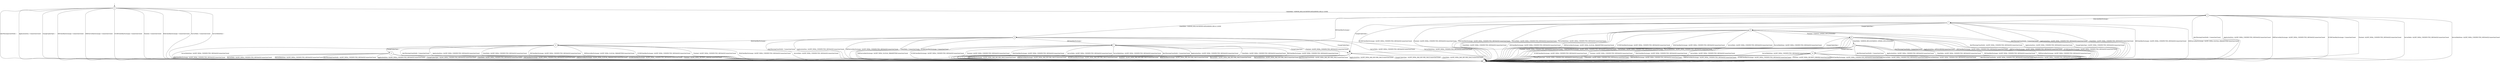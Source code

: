 digraph g {
__start0 [label="" shape="none"];

	s0 [shape="circle" label="0"];
	s1 [shape="circle" label="1"];
	s2 [shape="circle" label="2"];
	s3 [shape="circle" label="3"];
	s4 [shape="circle" label="4"];
	s5 [shape="circle" label="5"];
	s6 [shape="circle" label="6"];
	s7 [shape="circle" label="7"];
	s8 [shape="circle" label="8"];
	s9 [shape="circle" label="9"];
	s10 [shape="circle" label="10"];
	s11 [shape="circle" label="11"];
	s12 [shape="circle" label="12"];
	s0 -> s1 [label="AlertWarningCloseNotify / -"];
	s0 -> s1 [label="ApplicationData / ConnectionClosed"];
	s0 -> s1 [label="ChangeCipherSpec / -"];
	s0 -> s2 [label="ClientHello / SERVER_HELLO|CERTIFICATE|SERVER_HELLO_DONE"];
	s0 -> s1 [label="DHClientKeyExchange / ConnectionClosed"];
	s0 -> s1 [label="DHEServerKeyExchange / ConnectionClosed"];
	s0 -> s1 [label="ECDHClientKeyExchange / ConnectionClosed"];
	s0 -> s1 [label="Finished / ConnectionClosed"];
	s0 -> s1 [label="RSAClientKeyExchange / ConnectionClosed"];
	s0 -> s1 [label="ServerHello / ConnectionClosed"];
	s0 -> s1 [label="ServerHelloDone / -"];
	s1 -> s1 [label="AlertWarningCloseNotify / ConnectionClosed"];
	s1 -> s1 [label="ApplicationData / ConnectionClosed"];
	s1 -> s1 [label="ChangeCipherSpec / ConnectionClosed"];
	s1 -> s1 [label="ClientHello / ConnectionClosed"];
	s1 -> s1 [label="DHClientKeyExchange / ConnectionClosed"];
	s1 -> s1 [label="DHEServerKeyExchange / ConnectionClosed"];
	s1 -> s1 [label="ECDHClientKeyExchange / ConnectionClosed"];
	s1 -> s1 [label="Finished / ConnectionClosed"];
	s1 -> s1 [label="RSAClientKeyExchange / ConnectionClosed"];
	s1 -> s1 [label="ServerHello / ConnectionClosed"];
	s1 -> s1 [label="ServerHelloDone / ConnectionClosed"];
	s2 -> s1 [label="AlertWarningCloseNotify / ConnectionClosed"];
	s2 -> s1 [label="ApplicationData / ALERT_FATAL_UNEXPECTED_MESSAGE|ConnectionClosed"];
	s2 -> s3 [label="ChangeCipherSpec / -"];
	s2 -> s4 [label="ClientHello / SERVER_HELLO|CERTIFICATE|SERVER_HELLO_DONE"];
	s2 -> s5 [label="DHClientKeyExchange / -"];
	s2 -> s1 [label="DHEServerKeyExchange / ALERT_FATAL_UNEXPECTED_MESSAGE|ConnectionClosed"];
	s2 -> s1 [label="ECDHClientKeyExchange / ConnectionClosed"];
	s2 -> s1 [label="Finished / ALERT_FATAL_UNEXPECTED_MESSAGE|ConnectionClosed"];
	s2 -> s7 [label="RSAClientKeyExchange / -"];
	s2 -> s1 [label="ServerHello / ALERT_FATAL_UNEXPECTED_MESSAGE|ConnectionClosed"];
	s2 -> s1 [label="ServerHelloDone / ALERT_FATAL_UNEXPECTED_MESSAGE|ConnectionClosed"];
	s3 -> s1 [label="AlertWarningCloseNotify / ALERT_FATAL_BAD_RECORD_MAC|ConnectionClosed"];
	s3 -> s1 [label="ApplicationData / ALERT_FATAL_BAD_RECORD_MAC|ConnectionClosed"];
	s3 -> s1 [label="ChangeCipherSpec / ALERT_FATAL_BAD_RECORD_MAC|ConnectionClosed"];
	s3 -> s1 [label="ClientHello / ALERT_FATAL_BAD_RECORD_MAC|ConnectionClosed"];
	s3 -> s1 [label="DHClientKeyExchange / ALERT_FATAL_BAD_RECORD_MAC|ConnectionClosed"];
	s3 -> s1 [label="DHEServerKeyExchange / ALERT_FATAL_BAD_RECORD_MAC|ConnectionClosed"];
	s3 -> s1 [label="ECDHClientKeyExchange / ALERT_FATAL_BAD_RECORD_MAC|ConnectionClosed"];
	s3 -> s1 [label="Finished / ALERT_FATAL_BAD_RECORD_MAC|ConnectionClosed"];
	s3 -> s1 [label="RSAClientKeyExchange / ALERT_FATAL_BAD_RECORD_MAC|ConnectionClosed"];
	s3 -> s1 [label="ServerHello / ALERT_FATAL_BAD_RECORD_MAC|ConnectionClosed"];
	s3 -> s1 [label="ServerHelloDone / ALERT_FATAL_BAD_RECORD_MAC|ConnectionClosed"];
	s4 -> s1 [label="AlertWarningCloseNotify / ConnectionClosed"];
	s4 -> s1 [label="ApplicationData / ALERT_FATAL_UNEXPECTED_MESSAGE|ConnectionClosed"];
	s4 -> s3 [label="ChangeCipherSpec / -"];
	s4 -> s1 [label="ClientHello / ConnectionClosed"];
	s4 -> s5 [label="DHClientKeyExchange / -"];
	s4 -> s1 [label="DHEServerKeyExchange / ALERT_FATAL_UNEXPECTED_MESSAGE|ConnectionClosed"];
	s4 -> s1 [label="ECDHClientKeyExchange / ConnectionClosed"];
	s4 -> s1 [label="Finished / ALERT_FATAL_UNEXPECTED_MESSAGE|ConnectionClosed"];
	s4 -> s12 [label="RSAClientKeyExchange / -"];
	s4 -> s1 [label="ServerHello / ALERT_FATAL_UNEXPECTED_MESSAGE|ConnectionClosed"];
	s4 -> s1 [label="ServerHelloDone / ALERT_FATAL_UNEXPECTED_MESSAGE|ConnectionClosed"];
	s5 -> s1 [label="AlertWarningCloseNotify / ConnectionClosed"];
	s5 -> s1 [label="ApplicationData / ALERT_FATAL_UNEXPECTED_MESSAGE|ConnectionClosed"];
	s5 -> s3 [label="ChangeCipherSpec / -"];
	s5 -> s1 [label="ClientHello / ALERT_FATAL_UNEXPECTED_MESSAGE|ConnectionClosed"];
	s5 -> s1 [label="DHClientKeyExchange / ALERT_FATAL_UNEXPECTED_MESSAGE|ConnectionClosed"];
	s5 -> s1 [label="DHEServerKeyExchange / ALERT_FATAL_ILLEGAL_PARAMETER|ConnectionClosed"];
	s5 -> s1 [label="ECDHClientKeyExchange / ALERT_FATAL_UNEXPECTED_MESSAGE|ConnectionClosed"];
	s5 -> s1 [label="Finished / ALERT_FATAL_UNEXPECTED_MESSAGE|ConnectionClosed"];
	s5 -> s1 [label="RSAClientKeyExchange / ALERT_FATAL_UNEXPECTED_MESSAGE|ConnectionClosed"];
	s5 -> s1 [label="ServerHello / ALERT_FATAL_UNEXPECTED_MESSAGE|ConnectionClosed"];
	s5 -> s1 [label="ServerHelloDone / ALERT_FATAL_UNEXPECTED_MESSAGE|ConnectionClosed"];
	s6 -> s1 [label="AlertWarningCloseNotify / ALERT_FATAL_UNEXPECTED_MESSAGE|ConnectionClosed"];
	s6 -> s1 [label="ApplicationData / ALERT_FATAL_UNEXPECTED_MESSAGE|ConnectionClosed"];
	s6 -> s1 [label="ChangeCipherSpec / ALERT_FATAL_UNEXPECTED_MESSAGE|ConnectionClosed"];
	s6 -> s1 [label="ClientHello / ALERT_FATAL_UNEXPECTED_MESSAGE|ConnectionClosed"];
	s6 -> s1 [label="DHClientKeyExchange / ALERT_FATAL_UNEXPECTED_MESSAGE|ConnectionClosed"];
	s6 -> s1 [label="DHEServerKeyExchange / ALERT_FATAL_ILLEGAL_PARAMETER|ConnectionClosed"];
	s6 -> s1 [label="ECDHClientKeyExchange / ALERT_FATAL_UNEXPECTED_MESSAGE|ConnectionClosed"];
	s6 -> s8 [label="Finished / CHANGE_CIPHER_SPEC|FINISHED"];
	s6 -> s1 [label="RSAClientKeyExchange / ALERT_FATAL_UNEXPECTED_MESSAGE|ConnectionClosed"];
	s6 -> s1 [label="ServerHello / ALERT_FATAL_UNEXPECTED_MESSAGE|ConnectionClosed"];
	s6 -> s1 [label="ServerHelloDone / ALERT_FATAL_UNEXPECTED_MESSAGE|ConnectionClosed"];
	s7 -> s1 [label="AlertWarningCloseNotify / ConnectionClosed"];
	s7 -> s1 [label="ApplicationData / ALERT_FATAL_UNEXPECTED_MESSAGE|ConnectionClosed"];
	s7 -> s6 [label="ChangeCipherSpec / -"];
	s7 -> s1 [label="ClientHello / ALERT_FATAL_UNEXPECTED_MESSAGE|ConnectionClosed"];
	s7 -> s1 [label="DHClientKeyExchange / ALERT_FATAL_UNEXPECTED_MESSAGE|ConnectionClosed"];
	s7 -> s1 [label="DHEServerKeyExchange / ALERT_FATAL_ILLEGAL_PARAMETER|ConnectionClosed"];
	s7 -> s1 [label="ECDHClientKeyExchange / ALERT_FATAL_UNEXPECTED_MESSAGE|ConnectionClosed"];
	s7 -> s1 [label="Finished / ALERT_FATAL_UNEXPECTED_MESSAGE|ConnectionClosed"];
	s7 -> s1 [label="RSAClientKeyExchange / ALERT_FATAL_UNEXPECTED_MESSAGE|ConnectionClosed"];
	s7 -> s1 [label="ServerHello / ALERT_FATAL_UNEXPECTED_MESSAGE|ConnectionClosed"];
	s7 -> s1 [label="ServerHelloDone / ALERT_FATAL_UNEXPECTED_MESSAGE|ConnectionClosed"];
	s8 -> s1 [label="AlertWarningCloseNotify / ConnectionClosed"];
	s8 -> s1 [label="ApplicationData / APPLICATION|ConnectionClosed"];
	s8 -> s3 [label="ChangeCipherSpec / -"];
	s8 -> s9 [label="ClientHello / SERVER_HELLO|CHANGE_CIPHER_SPEC|FINISHED"];
	s8 -> s1 [label="DHClientKeyExchange / ALERT_FATAL_UNEXPECTED_MESSAGE|ConnectionClosed"];
	s8 -> s1 [label="DHEServerKeyExchange / ALERT_FATAL_UNEXPECTED_MESSAGE|ConnectionClosed"];
	s8 -> s1 [label="ECDHClientKeyExchange / ALERT_FATAL_UNEXPECTED_MESSAGE|ConnectionClosed"];
	s8 -> s1 [label="Finished / ALERT_FATAL_UNEXPECTED_MESSAGE|ConnectionClosed"];
	s8 -> s1 [label="RSAClientKeyExchange / ALERT_FATAL_UNEXPECTED_MESSAGE|ConnectionClosed"];
	s8 -> s1 [label="ServerHello / ALERT_FATAL_UNEXPECTED_MESSAGE|ConnectionClosed"];
	s8 -> s1 [label="ServerHelloDone / ALERT_FATAL_UNEXPECTED_MESSAGE|ConnectionClosed"];
	s9 -> s1 [label="AlertWarningCloseNotify / ConnectionClosed"];
	s9 -> s1 [label="ApplicationData / ALERT_FATAL_UNEXPECTED_MESSAGE|ConnectionClosed"];
	s9 -> s10 [label="ChangeCipherSpec / -"];
	s9 -> s1 [label="ClientHello / ALERT_FATAL_UNEXPECTED_MESSAGE|ConnectionClosed"];
	s9 -> s1 [label="DHClientKeyExchange / ALERT_FATAL_UNEXPECTED_MESSAGE|ConnectionClosed"];
	s9 -> s1 [label="DHEServerKeyExchange / ALERT_FATAL_UNEXPECTED_MESSAGE|ConnectionClosed"];
	s9 -> s1 [label="ECDHClientKeyExchange / ALERT_FATAL_UNEXPECTED_MESSAGE|ConnectionClosed"];
	s9 -> s1 [label="Finished / ALERT_FATAL_UNEXPECTED_MESSAGE|ConnectionClosed"];
	s9 -> s1 [label="RSAClientKeyExchange / ALERT_FATAL_UNEXPECTED_MESSAGE|ConnectionClosed"];
	s9 -> s1 [label="ServerHello / ALERT_FATAL_UNEXPECTED_MESSAGE|ConnectionClosed"];
	s9 -> s1 [label="ServerHelloDone / ALERT_FATAL_UNEXPECTED_MESSAGE|ConnectionClosed"];
	s10 -> s1 [label="AlertWarningCloseNotify / ALERT_FATAL_UNEXPECTED_MESSAGE|ConnectionClosed"];
	s10 -> s1 [label="ApplicationData / ALERT_FATAL_UNEXPECTED_MESSAGE|ConnectionClosed"];
	s10 -> s1 [label="ChangeCipherSpec / ALERT_FATAL_UNEXPECTED_MESSAGE|ConnectionClosed"];
	s10 -> s1 [label="ClientHello / ALERT_FATAL_UNEXPECTED_MESSAGE|ConnectionClosed"];
	s10 -> s1 [label="DHClientKeyExchange / ALERT_FATAL_UNEXPECTED_MESSAGE|ConnectionClosed"];
	s10 -> s1 [label="DHEServerKeyExchange / ALERT_FATAL_UNEXPECTED_MESSAGE|ConnectionClosed"];
	s10 -> s1 [label="ECDHClientKeyExchange / ALERT_FATAL_UNEXPECTED_MESSAGE|ConnectionClosed"];
	s10 -> s1 [label="Finished / ALERT_FATAL_DECRYPT_ERROR|ConnectionClosed"];
	s10 -> s1 [label="RSAClientKeyExchange / ALERT_FATAL_UNEXPECTED_MESSAGE|ConnectionClosed"];
	s10 -> s1 [label="ServerHello / ALERT_FATAL_UNEXPECTED_MESSAGE|ConnectionClosed"];
	s10 -> s1 [label="ServerHelloDone / ALERT_FATAL_UNEXPECTED_MESSAGE|ConnectionClosed"];
	s11 -> s1 [label="AlertWarningCloseNotify / ALERT_FATAL_UNEXPECTED_MESSAGE|ConnectionClosed"];
	s11 -> s1 [label="ApplicationData / ALERT_FATAL_UNEXPECTED_MESSAGE|ConnectionClosed"];
	s11 -> s1 [label="ChangeCipherSpec / ALERT_FATAL_UNEXPECTED_MESSAGE|ConnectionClosed"];
	s11 -> s1 [label="ClientHello / ALERT_FATAL_UNEXPECTED_MESSAGE|ConnectionClosed"];
	s11 -> s1 [label="DHClientKeyExchange / ALERT_FATAL_UNEXPECTED_MESSAGE|ConnectionClosed"];
	s11 -> s1 [label="DHEServerKeyExchange / ALERT_FATAL_ILLEGAL_PARAMETER|ConnectionClosed"];
	s11 -> s1 [label="ECDHClientKeyExchange / ALERT_FATAL_UNEXPECTED_MESSAGE|ConnectionClosed"];
	s11 -> s1 [label="Finished / ALERT_FATAL_DECRYPT_ERROR|ConnectionClosed"];
	s11 -> s1 [label="RSAClientKeyExchange / ALERT_FATAL_UNEXPECTED_MESSAGE|ConnectionClosed"];
	s11 -> s1 [label="ServerHello / ALERT_FATAL_UNEXPECTED_MESSAGE|ConnectionClosed"];
	s11 -> s1 [label="ServerHelloDone / ALERT_FATAL_UNEXPECTED_MESSAGE|ConnectionClosed"];
	s12 -> s1 [label="AlertWarningCloseNotify / ConnectionClosed"];
	s12 -> s1 [label="ApplicationData / ALERT_FATAL_UNEXPECTED_MESSAGE|ConnectionClosed"];
	s12 -> s11 [label="ChangeCipherSpec / -"];
	s12 -> s1 [label="ClientHello / ALERT_FATAL_UNEXPECTED_MESSAGE|ConnectionClosed"];
	s12 -> s1 [label="DHClientKeyExchange / ALERT_FATAL_UNEXPECTED_MESSAGE|ConnectionClosed"];
	s12 -> s1 [label="DHEServerKeyExchange / ALERT_FATAL_ILLEGAL_PARAMETER|ConnectionClosed"];
	s12 -> s1 [label="ECDHClientKeyExchange / ALERT_FATAL_UNEXPECTED_MESSAGE|ConnectionClosed"];
	s12 -> s1 [label="Finished / ALERT_FATAL_UNEXPECTED_MESSAGE|ConnectionClosed"];
	s12 -> s1 [label="RSAClientKeyExchange / ALERT_FATAL_UNEXPECTED_MESSAGE|ConnectionClosed"];
	s12 -> s1 [label="ServerHello / ALERT_FATAL_UNEXPECTED_MESSAGE|ConnectionClosed"];
	s12 -> s1 [label="ServerHelloDone / ALERT_FATAL_UNEXPECTED_MESSAGE|ConnectionClosed"];

__start0 -> s0;
}
